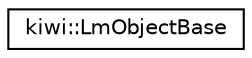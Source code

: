 digraph "Graphical Class Hierarchy"
{
 // LATEX_PDF_SIZE
  edge [fontname="Helvetica",fontsize="10",labelfontname="Helvetica",labelfontsize="10"];
  node [fontname="Helvetica",fontsize="10",shape=record];
  rankdir="LR";
  Node0 [label="kiwi::LmObjectBase",height=0.2,width=0.4,color="black", fillcolor="white", style="filled",URL="$classkiwi_1_1LmObjectBase.html",tooltip=" "];
}
